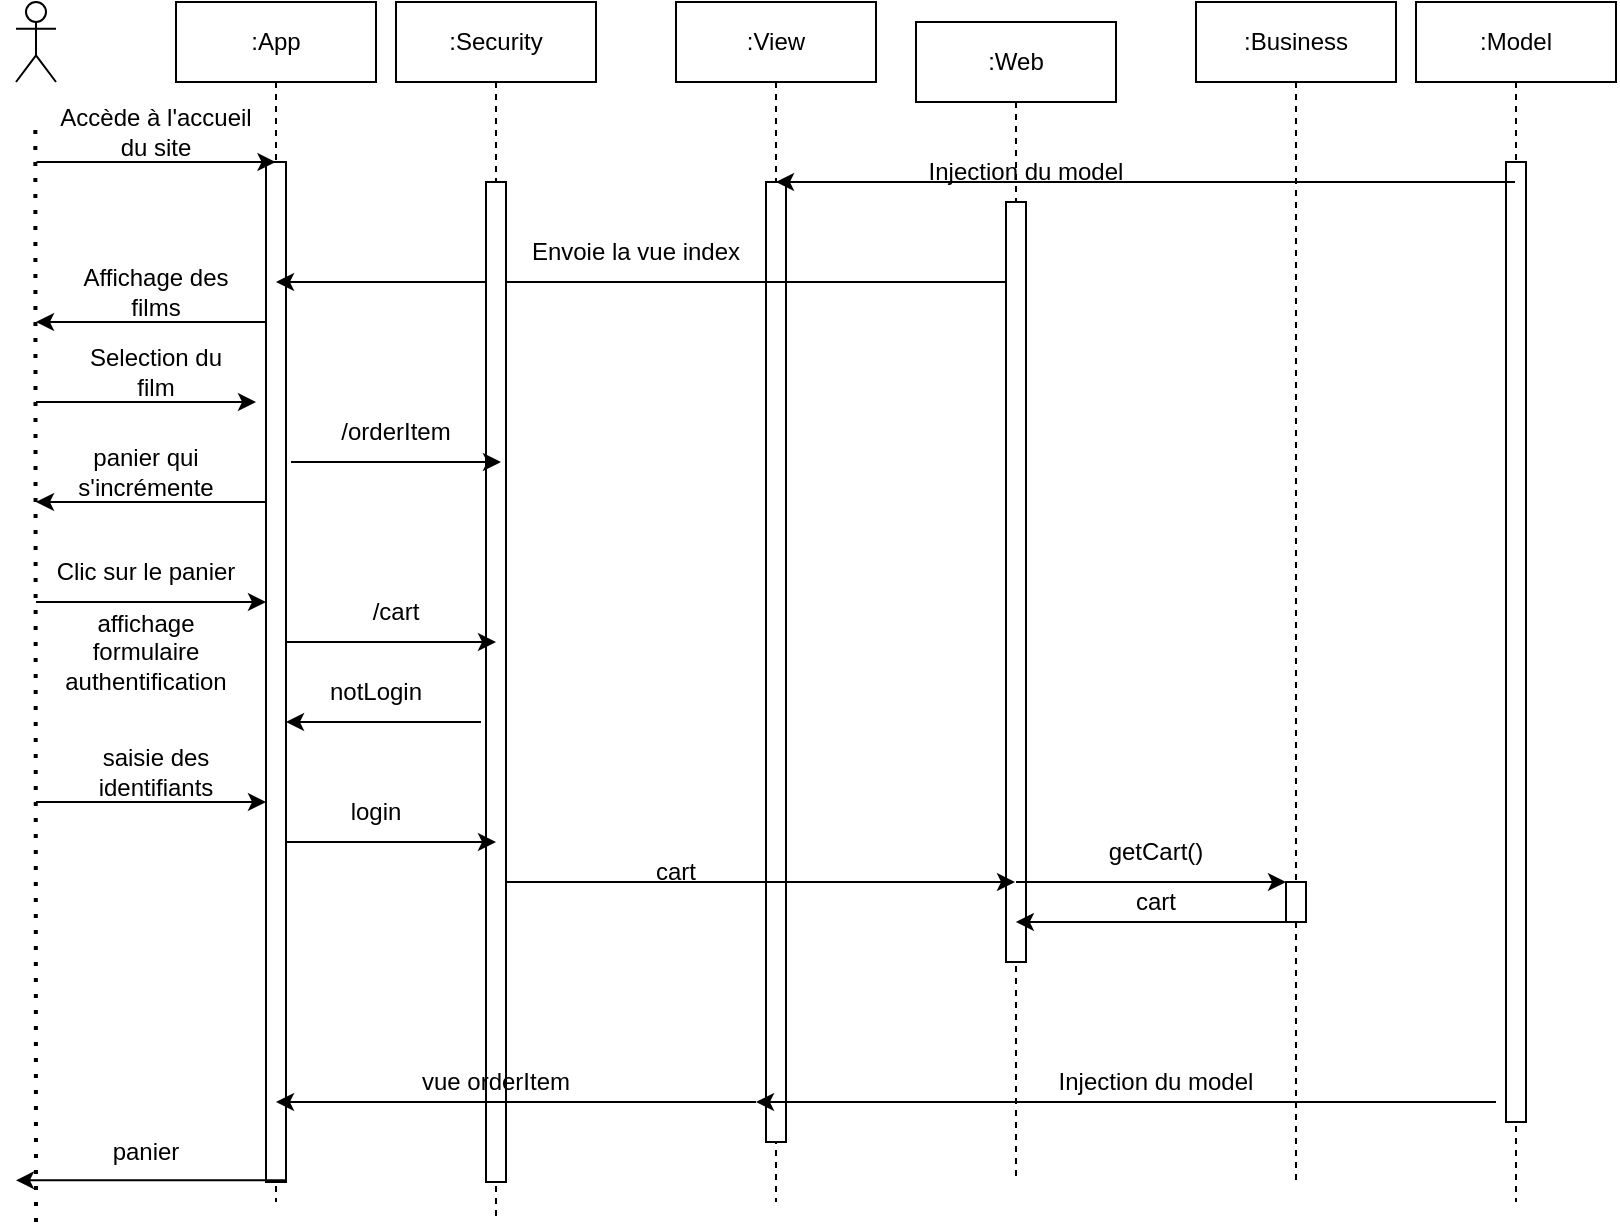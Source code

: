 <mxfile version="24.3.1" type="device">
  <diagram name="Page-1" id="2YBvvXClWsGukQMizWep">
    <mxGraphModel dx="1018" dy="539" grid="1" gridSize="10" guides="1" tooltips="1" connect="1" arrows="1" fold="1" page="1" pageScale="1" pageWidth="850" pageHeight="1100" math="0" shadow="0">
      <root>
        <mxCell id="0" />
        <mxCell id="1" parent="0" />
        <mxCell id="aM9ryv3xv72pqoxQDRHE-1" value=":App" style="shape=umlLifeline;perimeter=lifelinePerimeter;whiteSpace=wrap;html=1;container=0;dropTarget=0;collapsible=0;recursiveResize=0;outlineConnect=0;portConstraint=eastwest;newEdgeStyle={&quot;edgeStyle&quot;:&quot;elbowEdgeStyle&quot;,&quot;elbow&quot;:&quot;vertical&quot;,&quot;curved&quot;:0,&quot;rounded&quot;:0};" parent="1" vertex="1">
          <mxGeometry x="120" y="30" width="100" height="600" as="geometry" />
        </mxCell>
        <mxCell id="aM9ryv3xv72pqoxQDRHE-2" value="" style="html=1;points=[];perimeter=orthogonalPerimeter;outlineConnect=0;targetShapes=umlLifeline;portConstraint=eastwest;newEdgeStyle={&quot;edgeStyle&quot;:&quot;elbowEdgeStyle&quot;,&quot;elbow&quot;:&quot;vertical&quot;,&quot;curved&quot;:0,&quot;rounded&quot;:0};" parent="aM9ryv3xv72pqoxQDRHE-1" vertex="1">
          <mxGeometry x="45" y="80" width="10" height="510" as="geometry" />
        </mxCell>
        <mxCell id="aM9ryv3xv72pqoxQDRHE-5" value=":View" style="shape=umlLifeline;perimeter=lifelinePerimeter;whiteSpace=wrap;html=1;container=0;dropTarget=0;collapsible=0;recursiveResize=0;outlineConnect=0;portConstraint=eastwest;newEdgeStyle={&quot;edgeStyle&quot;:&quot;elbowEdgeStyle&quot;,&quot;elbow&quot;:&quot;vertical&quot;,&quot;curved&quot;:0,&quot;rounded&quot;:0};" parent="1" vertex="1">
          <mxGeometry x="370" y="30" width="100" height="600" as="geometry" />
        </mxCell>
        <mxCell id="aM9ryv3xv72pqoxQDRHE-6" value="" style="html=1;points=[];perimeter=orthogonalPerimeter;outlineConnect=0;targetShapes=umlLifeline;portConstraint=eastwest;newEdgeStyle={&quot;edgeStyle&quot;:&quot;elbowEdgeStyle&quot;,&quot;elbow&quot;:&quot;vertical&quot;,&quot;curved&quot;:0,&quot;rounded&quot;:0};" parent="aM9ryv3xv72pqoxQDRHE-5" vertex="1">
          <mxGeometry x="45" y="90" width="10" height="480" as="geometry" />
        </mxCell>
        <mxCell id="l5ufHX1V645UlEN4M6CI-1" value="" style="shape=umlActor;verticalLabelPosition=bottom;verticalAlign=top;html=1;outlineConnect=0;" parent="1" vertex="1">
          <mxGeometry x="40" y="30" width="20" height="40" as="geometry" />
        </mxCell>
        <mxCell id="l5ufHX1V645UlEN4M6CI-2" value="" style="endArrow=none;dashed=1;html=1;dashPattern=1 3;strokeWidth=2;rounded=0;" parent="1" edge="1">
          <mxGeometry width="50" height="50" relative="1" as="geometry">
            <mxPoint x="50" y="640" as="sourcePoint" />
            <mxPoint x="49.66" y="90" as="targetPoint" />
          </mxGeometry>
        </mxCell>
        <mxCell id="l5ufHX1V645UlEN4M6CI-3" value=":Web" style="shape=umlLifeline;perimeter=lifelinePerimeter;whiteSpace=wrap;html=1;container=0;dropTarget=0;collapsible=0;recursiveResize=0;outlineConnect=0;portConstraint=eastwest;newEdgeStyle={&quot;edgeStyle&quot;:&quot;elbowEdgeStyle&quot;,&quot;elbow&quot;:&quot;vertical&quot;,&quot;curved&quot;:0,&quot;rounded&quot;:0};" parent="1" vertex="1">
          <mxGeometry x="490" y="40" width="100" height="580" as="geometry" />
        </mxCell>
        <mxCell id="l5ufHX1V645UlEN4M6CI-4" value="&lt;span style=&quot;color: rgba(0, 0, 0, 0); font-family: monospace; font-size: 0px; text-align: start;&quot;&gt;%3CmxGraphModel%3E%3Croot%3E%3CmxCell%20id%3D%220%22%2F%3E%3CmxCell%20id%3D%221%22%20parent%3D%220%22%2F%3E%3CmxCell%20id%3D%222%22%20value%3D%22%22%20style%3D%22endArrow%3Dclassic%3Bhtml%3D1%3Brounded%3D0%3B%22%20edge%3D%221%22%20parent%3D%221%22%3E%3CmxGeometry%20width%3D%2250%22%20height%3D%2250%22%20relative%3D%221%22%20as%3D%22geometry%22%3E%3CmxPoint%20x%3D%2250.5%22%20y%3D%22240%22%20as%3D%22sourcePoint%22%2F%3E%3CmxPoint%20x%3D%22165%22%20y%3D%22240%22%20as%3D%22targetPoint%22%2F%3E%3C%2FmxGeometry%3E%3C%2FmxCell%3E%3C%2Froot%3E%3C%2FmxGraphModel%3E&lt;/span&gt;" style="html=1;points=[];perimeter=orthogonalPerimeter;outlineConnect=0;targetShapes=umlLifeline;portConstraint=eastwest;newEdgeStyle={&quot;edgeStyle&quot;:&quot;elbowEdgeStyle&quot;,&quot;elbow&quot;:&quot;vertical&quot;,&quot;curved&quot;:0,&quot;rounded&quot;:0};" parent="l5ufHX1V645UlEN4M6CI-3" vertex="1">
          <mxGeometry x="45" y="90" width="10" height="380" as="geometry" />
        </mxCell>
        <mxCell id="l5ufHX1V645UlEN4M6CI-5" value=":Business" style="shape=umlLifeline;perimeter=lifelinePerimeter;whiteSpace=wrap;html=1;container=0;dropTarget=0;collapsible=0;recursiveResize=0;outlineConnect=0;portConstraint=eastwest;newEdgeStyle={&quot;edgeStyle&quot;:&quot;elbowEdgeStyle&quot;,&quot;elbow&quot;:&quot;vertical&quot;,&quot;curved&quot;:0,&quot;rounded&quot;:0};" parent="1" vertex="1">
          <mxGeometry x="630" y="30" width="100" height="590" as="geometry" />
        </mxCell>
        <mxCell id="RkWJmLRPP8WB-ZGhGjNq-25" value="&lt;span style=&quot;color: rgba(0, 0, 0, 0); font-family: monospace; font-size: 0px; text-align: start;&quot;&gt;%3CmxGraphModel%3E%3Croot%3E%3CmxCell%20id%3D%220%22%2F%3E%3CmxCell%20id%3D%221%22%20parent%3D%220%22%2F%3E%3CmxCell%20id%3D%222%22%20value%3D%22%22%20style%3D%22endArrow%3Dclassic%3Bhtml%3D1%3Brounded%3D0%3B%22%20edge%3D%221%22%20parent%3D%221%22%3E%3CmxGeometry%20width%3D%2250%22%20height%3D%2250%22%20relative%3D%221%22%20as%3D%22geometry%22%3E%3CmxPoint%20x%3D%2250.5%22%20y%3D%22240%22%20as%3D%22sourcePoint%22%2F%3E%3CmxPoint%20x%3D%22165%22%20y%3D%22240%22%20as%3D%22targetPoint%22%2F%3E%3C%2FmxGeometry%3E%3C%2FmxCell%3E%3C%2Froot%3E%3C%2FmxGraphModel%3E&lt;/span&gt;" style="html=1;points=[];perimeter=orthogonalPerimeter;outlineConnect=0;targetShapes=umlLifeline;portConstraint=eastwest;newEdgeStyle={&quot;edgeStyle&quot;:&quot;elbowEdgeStyle&quot;,&quot;elbow&quot;:&quot;vertical&quot;,&quot;curved&quot;:0,&quot;rounded&quot;:0};" vertex="1" parent="l5ufHX1V645UlEN4M6CI-5">
          <mxGeometry x="45" y="440" width="10" height="20" as="geometry" />
        </mxCell>
        <mxCell id="l5ufHX1V645UlEN4M6CI-7" value=":Model" style="shape=umlLifeline;perimeter=lifelinePerimeter;whiteSpace=wrap;html=1;container=0;dropTarget=0;collapsible=0;recursiveResize=0;outlineConnect=0;portConstraint=eastwest;newEdgeStyle={&quot;edgeStyle&quot;:&quot;elbowEdgeStyle&quot;,&quot;elbow&quot;:&quot;vertical&quot;,&quot;curved&quot;:0,&quot;rounded&quot;:0};" parent="1" vertex="1">
          <mxGeometry x="740" y="30" width="100" height="600" as="geometry" />
        </mxCell>
        <mxCell id="l5ufHX1V645UlEN4M6CI-8" value="" style="html=1;points=[];perimeter=orthogonalPerimeter;outlineConnect=0;targetShapes=umlLifeline;portConstraint=eastwest;newEdgeStyle={&quot;edgeStyle&quot;:&quot;elbowEdgeStyle&quot;,&quot;elbow&quot;:&quot;vertical&quot;,&quot;curved&quot;:0,&quot;rounded&quot;:0};" parent="l5ufHX1V645UlEN4M6CI-7" vertex="1">
          <mxGeometry x="45" y="80" width="10" height="480" as="geometry" />
        </mxCell>
        <mxCell id="l5ufHX1V645UlEN4M6CI-9" value="" style="endArrow=classic;html=1;rounded=0;" parent="1" edge="1">
          <mxGeometry width="50" height="50" relative="1" as="geometry">
            <mxPoint x="50.25" y="110" as="sourcePoint" />
            <mxPoint x="169.75" y="110" as="targetPoint" />
          </mxGeometry>
        </mxCell>
        <mxCell id="l5ufHX1V645UlEN4M6CI-10" value="Accède à l&#39;accueil du site" style="text;html=1;align=center;verticalAlign=middle;whiteSpace=wrap;rounded=0;" parent="1" vertex="1">
          <mxGeometry x="60" y="80" width="100" height="30" as="geometry" />
        </mxCell>
        <mxCell id="l5ufHX1V645UlEN4M6CI-11" value="" style="endArrow=classic;html=1;rounded=0;" parent="1" edge="1" target="aM9ryv3xv72pqoxQDRHE-1">
          <mxGeometry width="50" height="50" relative="1" as="geometry">
            <mxPoint x="535" y="170" as="sourcePoint" />
            <mxPoint x="279.929" y="170" as="targetPoint" />
          </mxGeometry>
        </mxCell>
        <mxCell id="l5ufHX1V645UlEN4M6CI-12" value="Envoie la vue index" style="text;html=1;align=center;verticalAlign=middle;whiteSpace=wrap;rounded=0;" parent="1" vertex="1">
          <mxGeometry x="290" y="140" width="120" height="30" as="geometry" />
        </mxCell>
        <mxCell id="l5ufHX1V645UlEN4M6CI-13" value="" style="endArrow=classic;html=1;rounded=0;" parent="1" target="aM9ryv3xv72pqoxQDRHE-5" edge="1" source="l5ufHX1V645UlEN4M6CI-7">
          <mxGeometry width="50" height="50" relative="1" as="geometry">
            <mxPoint x="755" y="120" as="sourcePoint" />
            <mxPoint x="460.219" y="120" as="targetPoint" />
            <Array as="points">
              <mxPoint x="620" y="120" />
            </Array>
          </mxGeometry>
        </mxCell>
        <mxCell id="l5ufHX1V645UlEN4M6CI-14" value="Injection du model" style="text;html=1;align=center;verticalAlign=middle;whiteSpace=wrap;rounded=0;" parent="1" vertex="1">
          <mxGeometry x="490" y="100" width="110" height="30" as="geometry" />
        </mxCell>
        <mxCell id="l5ufHX1V645UlEN4M6CI-16" value="" style="endArrow=classic;html=1;rounded=0;" parent="1" source="aM9ryv3xv72pqoxQDRHE-2" edge="1">
          <mxGeometry width="50" height="50" relative="1" as="geometry">
            <mxPoint x="174.5" y="188.17" as="sourcePoint" />
            <mxPoint x="50" y="190" as="targetPoint" />
          </mxGeometry>
        </mxCell>
        <mxCell id="l5ufHX1V645UlEN4M6CI-18" value="Affichage des films" style="text;html=1;align=center;verticalAlign=middle;whiteSpace=wrap;rounded=0;" parent="1" vertex="1">
          <mxGeometry x="70" y="160" width="80" height="30" as="geometry" />
        </mxCell>
        <mxCell id="RkWJmLRPP8WB-ZGhGjNq-1" value="" style="endArrow=classic;html=1;rounded=0;" edge="1" parent="1">
          <mxGeometry width="50" height="50" relative="1" as="geometry">
            <mxPoint x="50" y="230" as="sourcePoint" />
            <mxPoint x="160" y="230" as="targetPoint" />
          </mxGeometry>
        </mxCell>
        <mxCell id="RkWJmLRPP8WB-ZGhGjNq-2" value="Selection du film" style="text;html=1;align=center;verticalAlign=middle;whiteSpace=wrap;rounded=0;" vertex="1" parent="1">
          <mxGeometry x="70" y="200" width="80" height="30" as="geometry" />
        </mxCell>
        <mxCell id="RkWJmLRPP8WB-ZGhGjNq-3" value=":Security" style="shape=umlLifeline;perimeter=lifelinePerimeter;whiteSpace=wrap;html=1;container=0;dropTarget=0;collapsible=0;recursiveResize=0;outlineConnect=0;portConstraint=eastwest;newEdgeStyle={&quot;edgeStyle&quot;:&quot;elbowEdgeStyle&quot;,&quot;elbow&quot;:&quot;vertical&quot;,&quot;curved&quot;:0,&quot;rounded&quot;:0};" vertex="1" parent="1">
          <mxGeometry x="230" y="30" width="100" height="610" as="geometry" />
        </mxCell>
        <mxCell id="RkWJmLRPP8WB-ZGhGjNq-4" value="" style="html=1;points=[];perimeter=orthogonalPerimeter;outlineConnect=0;targetShapes=umlLifeline;portConstraint=eastwest;newEdgeStyle={&quot;edgeStyle&quot;:&quot;elbowEdgeStyle&quot;,&quot;elbow&quot;:&quot;vertical&quot;,&quot;curved&quot;:0,&quot;rounded&quot;:0};" vertex="1" parent="RkWJmLRPP8WB-ZGhGjNq-3">
          <mxGeometry x="45" y="90" width="10" height="500" as="geometry" />
        </mxCell>
        <mxCell id="RkWJmLRPP8WB-ZGhGjNq-5" value="" style="endArrow=classic;html=1;rounded=0;" edge="1" parent="1">
          <mxGeometry width="50" height="50" relative="1" as="geometry">
            <mxPoint x="177.5" y="260" as="sourcePoint" />
            <mxPoint x="282.5" y="260" as="targetPoint" />
          </mxGeometry>
        </mxCell>
        <mxCell id="RkWJmLRPP8WB-ZGhGjNq-6" value="/orderItem" style="text;html=1;align=center;verticalAlign=middle;whiteSpace=wrap;rounded=0;" vertex="1" parent="1">
          <mxGeometry x="190" y="230" width="80" height="30" as="geometry" />
        </mxCell>
        <mxCell id="RkWJmLRPP8WB-ZGhGjNq-8" value="Clic sur le panier" style="text;html=1;align=center;verticalAlign=middle;whiteSpace=wrap;rounded=0;" vertex="1" parent="1">
          <mxGeometry x="50" y="300" width="110" height="30" as="geometry" />
        </mxCell>
        <mxCell id="RkWJmLRPP8WB-ZGhGjNq-9" value="" style="endArrow=classic;html=1;rounded=0;" edge="1" parent="1" source="aM9ryv3xv72pqoxQDRHE-2">
          <mxGeometry width="50" height="50" relative="1" as="geometry">
            <mxPoint x="45" y="270" as="sourcePoint" />
            <mxPoint x="50" y="280" as="targetPoint" />
          </mxGeometry>
        </mxCell>
        <mxCell id="RkWJmLRPP8WB-ZGhGjNq-10" value="panier qui s&#39;incrémente" style="text;html=1;align=center;verticalAlign=middle;whiteSpace=wrap;rounded=0;" vertex="1" parent="1">
          <mxGeometry x="50" y="250" width="110" height="30" as="geometry" />
        </mxCell>
        <mxCell id="RkWJmLRPP8WB-ZGhGjNq-11" value="" style="endArrow=classic;html=1;rounded=0;" edge="1" parent="1" target="aM9ryv3xv72pqoxQDRHE-2">
          <mxGeometry width="50" height="50" relative="1" as="geometry">
            <mxPoint x="50" y="330" as="sourcePoint" />
            <mxPoint x="160" y="330" as="targetPoint" />
          </mxGeometry>
        </mxCell>
        <mxCell id="RkWJmLRPP8WB-ZGhGjNq-12" value="" style="endArrow=classic;html=1;rounded=0;" edge="1" parent="1">
          <mxGeometry width="50" height="50" relative="1" as="geometry">
            <mxPoint x="175" y="350" as="sourcePoint" />
            <mxPoint x="280" y="350" as="targetPoint" />
          </mxGeometry>
        </mxCell>
        <mxCell id="RkWJmLRPP8WB-ZGhGjNq-13" value="/cart" style="text;html=1;align=center;verticalAlign=middle;whiteSpace=wrap;rounded=0;" vertex="1" parent="1">
          <mxGeometry x="175" y="320" width="110" height="30" as="geometry" />
        </mxCell>
        <mxCell id="RkWJmLRPP8WB-ZGhGjNq-14" value="notLogin" style="text;html=1;align=center;verticalAlign=middle;whiteSpace=wrap;rounded=0;" vertex="1" parent="1">
          <mxGeometry x="190" y="360" width="60" height="30" as="geometry" />
        </mxCell>
        <mxCell id="RkWJmLRPP8WB-ZGhGjNq-15" value="" style="endArrow=classic;html=1;rounded=0;" edge="1" parent="1">
          <mxGeometry width="50" height="50" relative="1" as="geometry">
            <mxPoint x="272.5" y="390" as="sourcePoint" />
            <mxPoint x="175" y="390" as="targetPoint" />
          </mxGeometry>
        </mxCell>
        <mxCell id="RkWJmLRPP8WB-ZGhGjNq-16" value="affichage formulaire authentification" style="text;html=1;align=center;verticalAlign=middle;whiteSpace=wrap;rounded=0;" vertex="1" parent="1">
          <mxGeometry x="60" y="340" width="90" height="30" as="geometry" />
        </mxCell>
        <mxCell id="RkWJmLRPP8WB-ZGhGjNq-17" value="" style="endArrow=classic;html=1;rounded=0;" edge="1" parent="1">
          <mxGeometry width="50" height="50" relative="1" as="geometry">
            <mxPoint x="50" y="430" as="sourcePoint" />
            <mxPoint x="165" y="430" as="targetPoint" />
          </mxGeometry>
        </mxCell>
        <mxCell id="RkWJmLRPP8WB-ZGhGjNq-18" value="saisie des identifiants" style="text;html=1;align=center;verticalAlign=middle;whiteSpace=wrap;rounded=0;" vertex="1" parent="1">
          <mxGeometry x="55" y="400" width="110" height="30" as="geometry" />
        </mxCell>
        <mxCell id="RkWJmLRPP8WB-ZGhGjNq-19" value="" style="endArrow=classic;html=1;rounded=0;" edge="1" parent="1">
          <mxGeometry width="50" height="50" relative="1" as="geometry">
            <mxPoint x="175" y="450" as="sourcePoint" />
            <mxPoint x="280" y="450" as="targetPoint" />
          </mxGeometry>
        </mxCell>
        <mxCell id="RkWJmLRPP8WB-ZGhGjNq-20" value="login" style="text;html=1;align=center;verticalAlign=middle;whiteSpace=wrap;rounded=0;" vertex="1" parent="1">
          <mxGeometry x="190" y="420" width="60" height="30" as="geometry" />
        </mxCell>
        <mxCell id="RkWJmLRPP8WB-ZGhGjNq-21" value="" style="endArrow=classic;html=1;rounded=0;" edge="1" parent="1" target="l5ufHX1V645UlEN4M6CI-3">
          <mxGeometry width="50" height="50" relative="1" as="geometry">
            <mxPoint x="285" y="470" as="sourcePoint" />
            <mxPoint x="390" y="470" as="targetPoint" />
          </mxGeometry>
        </mxCell>
        <mxCell id="RkWJmLRPP8WB-ZGhGjNq-22" value="cart" style="text;html=1;align=center;verticalAlign=middle;whiteSpace=wrap;rounded=0;" vertex="1" parent="1">
          <mxGeometry x="340" y="450" width="60" height="30" as="geometry" />
        </mxCell>
        <mxCell id="RkWJmLRPP8WB-ZGhGjNq-26" value="" style="endArrow=classic;html=1;rounded=0;" edge="1" parent="1" target="RkWJmLRPP8WB-ZGhGjNq-25">
          <mxGeometry width="50" height="50" relative="1" as="geometry">
            <mxPoint x="540" y="470" as="sourcePoint" />
            <mxPoint x="795" y="470" as="targetPoint" />
          </mxGeometry>
        </mxCell>
        <mxCell id="RkWJmLRPP8WB-ZGhGjNq-27" value="getCart()" style="text;html=1;align=center;verticalAlign=middle;whiteSpace=wrap;rounded=0;" vertex="1" parent="1">
          <mxGeometry x="580" y="440" width="60" height="30" as="geometry" />
        </mxCell>
        <mxCell id="RkWJmLRPP8WB-ZGhGjNq-28" value="" style="endArrow=classic;html=1;rounded=0;" edge="1" parent="1">
          <mxGeometry width="50" height="50" relative="1" as="geometry">
            <mxPoint x="675" y="490" as="sourcePoint" />
            <mxPoint x="539.929" y="490" as="targetPoint" />
          </mxGeometry>
        </mxCell>
        <mxCell id="RkWJmLRPP8WB-ZGhGjNq-29" value="cart" style="text;html=1;align=center;verticalAlign=middle;whiteSpace=wrap;rounded=0;" vertex="1" parent="1">
          <mxGeometry x="585" y="470" width="50" height="20" as="geometry" />
        </mxCell>
        <mxCell id="RkWJmLRPP8WB-ZGhGjNq-30" value="" style="endArrow=classic;html=1;rounded=0;" edge="1" parent="1">
          <mxGeometry width="50" height="50" relative="1" as="geometry">
            <mxPoint x="780" y="580" as="sourcePoint" />
            <mxPoint x="410" y="580" as="targetPoint" />
            <Array as="points">
              <mxPoint x="610" y="580" />
            </Array>
          </mxGeometry>
        </mxCell>
        <mxCell id="RkWJmLRPP8WB-ZGhGjNq-31" value="Injection du model" style="text;html=1;align=center;verticalAlign=middle;whiteSpace=wrap;rounded=0;" vertex="1" parent="1">
          <mxGeometry x="555" y="550" width="110" height="40" as="geometry" />
        </mxCell>
        <mxCell id="RkWJmLRPP8WB-ZGhGjNq-32" value="" style="endArrow=classic;html=1;rounded=0;" edge="1" parent="1">
          <mxGeometry width="50" height="50" relative="1" as="geometry">
            <mxPoint x="410" y="580" as="sourcePoint" />
            <mxPoint x="170" y="580" as="targetPoint" />
            <Array as="points">
              <mxPoint x="240" y="580" />
            </Array>
          </mxGeometry>
        </mxCell>
        <mxCell id="RkWJmLRPP8WB-ZGhGjNq-33" value="vue orderItem" style="text;html=1;align=center;verticalAlign=middle;whiteSpace=wrap;rounded=0;" vertex="1" parent="1">
          <mxGeometry x="225" y="550" width="110" height="40" as="geometry" />
        </mxCell>
        <mxCell id="RkWJmLRPP8WB-ZGhGjNq-34" value="" style="endArrow=classic;html=1;rounded=0;" edge="1" parent="1">
          <mxGeometry width="50" height="50" relative="1" as="geometry">
            <mxPoint x="175.07" y="619.17" as="sourcePoint" />
            <mxPoint x="39.999" y="619.17" as="targetPoint" />
          </mxGeometry>
        </mxCell>
        <mxCell id="RkWJmLRPP8WB-ZGhGjNq-35" value="panier" style="text;html=1;align=center;verticalAlign=middle;whiteSpace=wrap;rounded=0;" vertex="1" parent="1">
          <mxGeometry x="50" y="590" width="110" height="30" as="geometry" />
        </mxCell>
      </root>
    </mxGraphModel>
  </diagram>
</mxfile>
